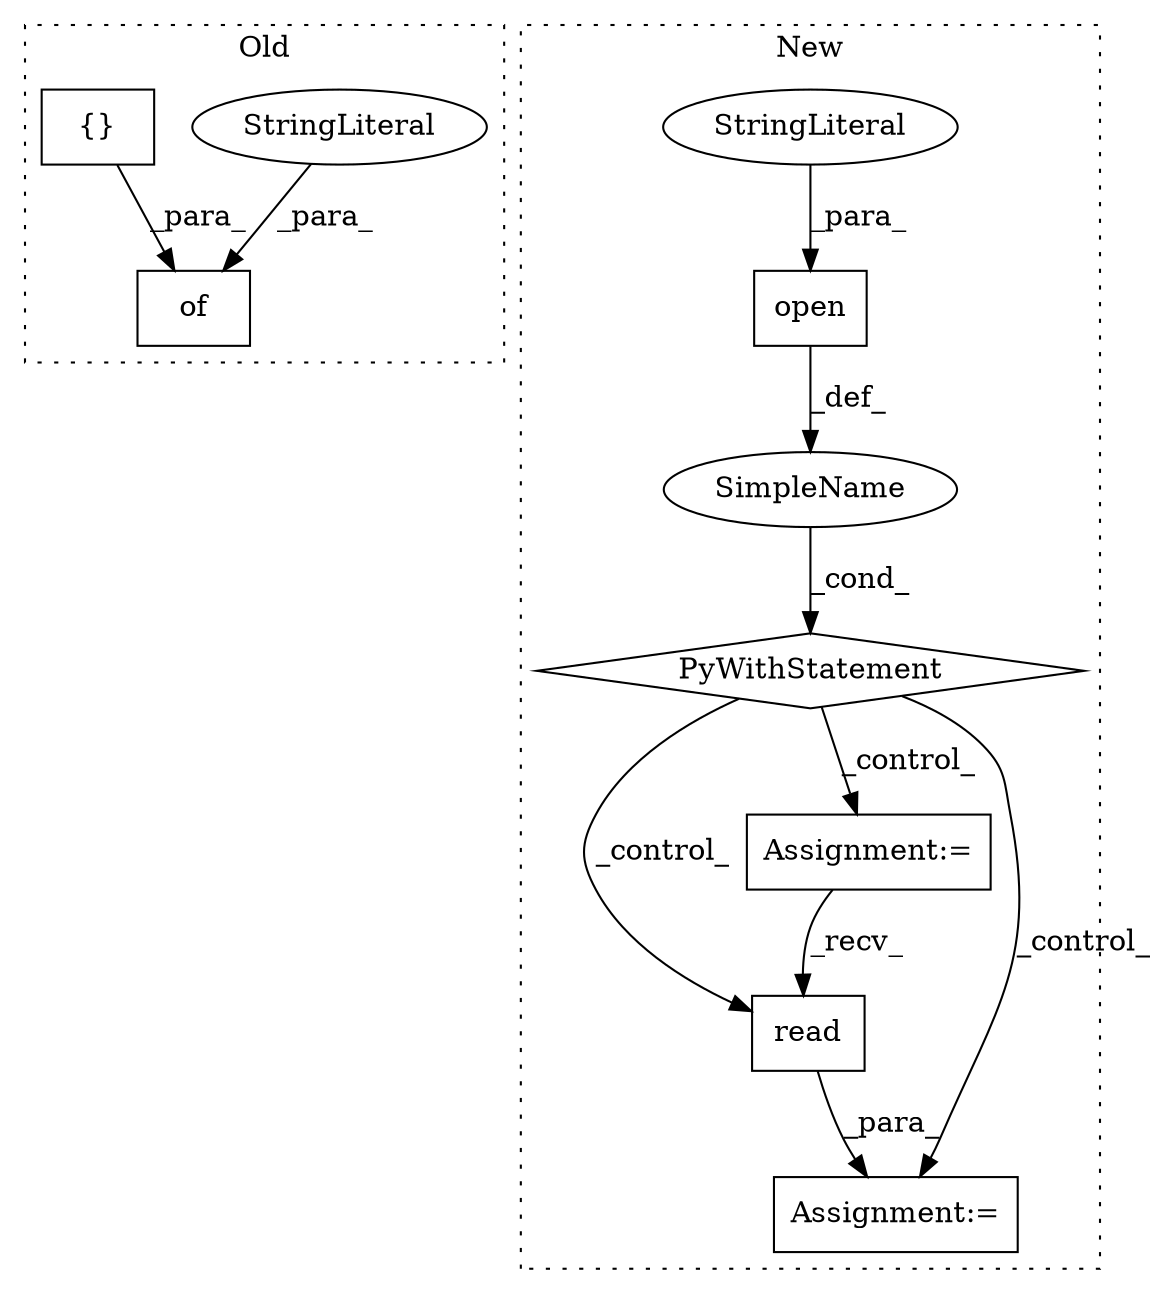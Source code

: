 digraph G {
subgraph cluster0 {
1 [label="of" a="32" s="1963,2085" l="3,1" shape="box"];
9 [label="StringLiteral" a="45" s="2024" l="13" shape="ellipse"];
10 [label="{}" a="4" s="2050,2084" l="1,1" shape="box"];
label = "Old";
style="dotted";
}
subgraph cluster1 {
2 [label="read" a="32" s="320" l="6" shape="box"];
3 [label="Assignment:=" a="7" s="286" l="4" shape="box"];
4 [label="SimpleName" a="42" s="" l="" shape="ellipse"];
5 [label="PyWithStatement" a="104" s="222,250" l="10,2" shape="diamond"];
6 [label="open" a="32" s="232,249" l="5,1" shape="box"];
7 [label="Assignment:=" a="7" s="314" l="1" shape="box"];
8 [label="StringLiteral" a="45" s="237" l="12" shape="ellipse"];
label = "New";
style="dotted";
}
2 -> 7 [label="_para_"];
3 -> 2 [label="_recv_"];
4 -> 5 [label="_cond_"];
5 -> 7 [label="_control_"];
5 -> 2 [label="_control_"];
5 -> 3 [label="_control_"];
6 -> 4 [label="_def_"];
8 -> 6 [label="_para_"];
9 -> 1 [label="_para_"];
10 -> 1 [label="_para_"];
}